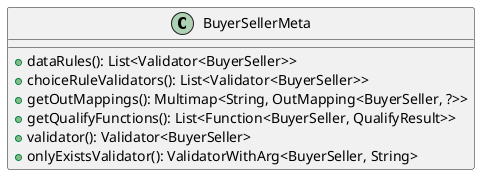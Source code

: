 @startuml

    class BuyerSellerMeta [[BuyerSellerMeta.html]] {
        +dataRules(): List<Validator<BuyerSeller>>
        +choiceRuleValidators(): List<Validator<BuyerSeller>>
        +getOutMappings(): Multimap<String, OutMapping<BuyerSeller, ?>>
        +getQualifyFunctions(): List<Function<BuyerSeller, QualifyResult>>
        +validator(): Validator<BuyerSeller>
        +onlyExistsValidator(): ValidatorWithArg<BuyerSeller, String>
    }

@enduml
